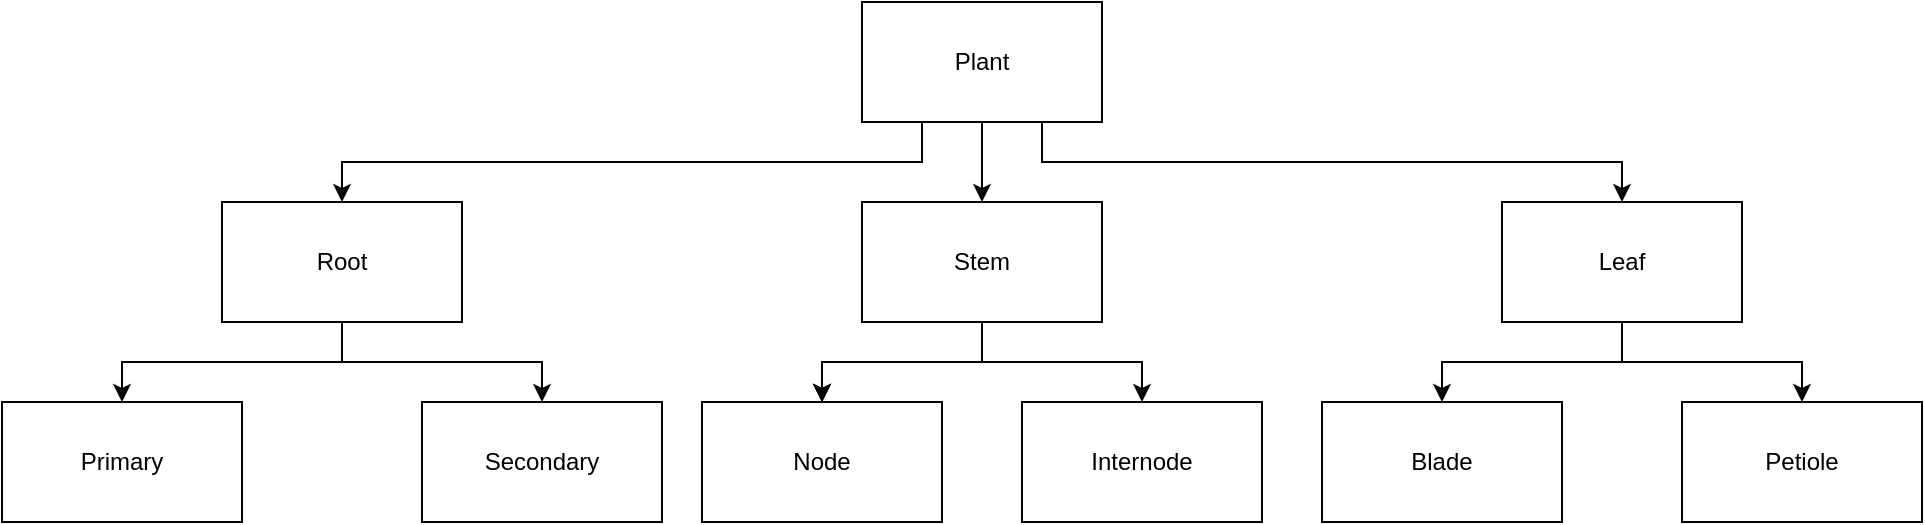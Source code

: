<mxfile version="24.6.4" type="github">
  <diagram name="Page-1" id="10a91c8b-09ff-31b1-d368-03940ed4cc9e">
    <mxGraphModel dx="1290" dy="557" grid="1" gridSize="10" guides="1" tooltips="1" connect="1" arrows="1" fold="1" page="1" pageScale="1" pageWidth="1100" pageHeight="850" background="none" math="0" shadow="0">
      <root>
        <mxCell id="0" />
        <mxCell id="1" parent="0" />
        <mxCell id="EpMARYfI38srTr6eBWt0-3" value="" style="edgeStyle=orthogonalEdgeStyle;rounded=0;orthogonalLoop=1;jettySize=auto;html=1;exitX=0.25;exitY=1;exitDx=0;exitDy=0;" edge="1" parent="1" source="EpMARYfI38srTr6eBWt0-1" target="EpMARYfI38srTr6eBWt0-2">
          <mxGeometry relative="1" as="geometry" />
        </mxCell>
        <mxCell id="EpMARYfI38srTr6eBWt0-5" style="edgeStyle=orthogonalEdgeStyle;rounded=0;orthogonalLoop=1;jettySize=auto;html=1;exitX=0.5;exitY=1;exitDx=0;exitDy=0;entryX=0.5;entryY=0;entryDx=0;entryDy=0;" edge="1" parent="1" source="EpMARYfI38srTr6eBWt0-1" target="EpMARYfI38srTr6eBWt0-4">
          <mxGeometry relative="1" as="geometry" />
        </mxCell>
        <mxCell id="EpMARYfI38srTr6eBWt0-7" style="edgeStyle=orthogonalEdgeStyle;rounded=0;orthogonalLoop=1;jettySize=auto;html=1;exitX=0.75;exitY=1;exitDx=0;exitDy=0;entryX=0.5;entryY=0;entryDx=0;entryDy=0;" edge="1" parent="1" source="EpMARYfI38srTr6eBWt0-1" target="EpMARYfI38srTr6eBWt0-6">
          <mxGeometry relative="1" as="geometry" />
        </mxCell>
        <mxCell id="EpMARYfI38srTr6eBWt0-1" value="Plant" style="rounded=0;whiteSpace=wrap;html=1;" vertex="1" parent="1">
          <mxGeometry x="480" y="40" width="120" height="60" as="geometry" />
        </mxCell>
        <mxCell id="EpMARYfI38srTr6eBWt0-9" value="" style="edgeStyle=orthogonalEdgeStyle;rounded=0;orthogonalLoop=1;jettySize=auto;html=1;" edge="1" parent="1" source="EpMARYfI38srTr6eBWt0-2" target="EpMARYfI38srTr6eBWt0-8">
          <mxGeometry relative="1" as="geometry" />
        </mxCell>
        <mxCell id="EpMARYfI38srTr6eBWt0-11" value="" style="edgeStyle=orthogonalEdgeStyle;rounded=0;orthogonalLoop=1;jettySize=auto;html=1;" edge="1" parent="1" source="EpMARYfI38srTr6eBWt0-2" target="EpMARYfI38srTr6eBWt0-10">
          <mxGeometry relative="1" as="geometry" />
        </mxCell>
        <mxCell id="EpMARYfI38srTr6eBWt0-2" value="Root" style="whiteSpace=wrap;html=1;rounded=0;" vertex="1" parent="1">
          <mxGeometry x="160" y="140" width="120" height="60" as="geometry" />
        </mxCell>
        <mxCell id="EpMARYfI38srTr6eBWt0-13" value="" style="edgeStyle=orthogonalEdgeStyle;rounded=0;orthogonalLoop=1;jettySize=auto;html=1;" edge="1" parent="1" source="EpMARYfI38srTr6eBWt0-4" target="EpMARYfI38srTr6eBWt0-12">
          <mxGeometry relative="1" as="geometry" />
        </mxCell>
        <mxCell id="EpMARYfI38srTr6eBWt0-14" value="" style="edgeStyle=orthogonalEdgeStyle;rounded=0;orthogonalLoop=1;jettySize=auto;html=1;" edge="1" parent="1" source="EpMARYfI38srTr6eBWt0-4" target="EpMARYfI38srTr6eBWt0-12">
          <mxGeometry relative="1" as="geometry" />
        </mxCell>
        <mxCell id="EpMARYfI38srTr6eBWt0-15" value="" style="edgeStyle=orthogonalEdgeStyle;rounded=0;orthogonalLoop=1;jettySize=auto;html=1;" edge="1" parent="1" source="EpMARYfI38srTr6eBWt0-4" target="EpMARYfI38srTr6eBWt0-12">
          <mxGeometry relative="1" as="geometry" />
        </mxCell>
        <mxCell id="EpMARYfI38srTr6eBWt0-17" style="edgeStyle=orthogonalEdgeStyle;rounded=0;orthogonalLoop=1;jettySize=auto;html=1;exitX=0.5;exitY=1;exitDx=0;exitDy=0;entryX=0.5;entryY=0;entryDx=0;entryDy=0;" edge="1" parent="1" source="EpMARYfI38srTr6eBWt0-4" target="EpMARYfI38srTr6eBWt0-16">
          <mxGeometry relative="1" as="geometry" />
        </mxCell>
        <mxCell id="EpMARYfI38srTr6eBWt0-4" value="Stem" style="whiteSpace=wrap;html=1;rounded=0;" vertex="1" parent="1">
          <mxGeometry x="480" y="140" width="120" height="60" as="geometry" />
        </mxCell>
        <mxCell id="EpMARYfI38srTr6eBWt0-19" value="" style="edgeStyle=orthogonalEdgeStyle;rounded=0;orthogonalLoop=1;jettySize=auto;html=1;" edge="1" parent="1" source="EpMARYfI38srTr6eBWt0-6" target="EpMARYfI38srTr6eBWt0-18">
          <mxGeometry relative="1" as="geometry" />
        </mxCell>
        <mxCell id="EpMARYfI38srTr6eBWt0-21" style="edgeStyle=orthogonalEdgeStyle;rounded=0;orthogonalLoop=1;jettySize=auto;html=1;exitX=0.5;exitY=1;exitDx=0;exitDy=0;entryX=0.5;entryY=0;entryDx=0;entryDy=0;" edge="1" parent="1" source="EpMARYfI38srTr6eBWt0-6" target="EpMARYfI38srTr6eBWt0-20">
          <mxGeometry relative="1" as="geometry" />
        </mxCell>
        <mxCell id="EpMARYfI38srTr6eBWt0-6" value="Leaf" style="whiteSpace=wrap;html=1;rounded=0;" vertex="1" parent="1">
          <mxGeometry x="800" y="140" width="120" height="60" as="geometry" />
        </mxCell>
        <mxCell id="EpMARYfI38srTr6eBWt0-8" value="Primary" style="whiteSpace=wrap;html=1;rounded=0;" vertex="1" parent="1">
          <mxGeometry x="50" y="240" width="120" height="60" as="geometry" />
        </mxCell>
        <mxCell id="EpMARYfI38srTr6eBWt0-10" value="Secondary" style="whiteSpace=wrap;html=1;rounded=0;" vertex="1" parent="1">
          <mxGeometry x="260" y="240" width="120" height="60" as="geometry" />
        </mxCell>
        <mxCell id="EpMARYfI38srTr6eBWt0-12" value="Node" style="whiteSpace=wrap;html=1;rounded=0;" vertex="1" parent="1">
          <mxGeometry x="400" y="240" width="120" height="60" as="geometry" />
        </mxCell>
        <mxCell id="EpMARYfI38srTr6eBWt0-16" value="Internode" style="whiteSpace=wrap;html=1;rounded=0;" vertex="1" parent="1">
          <mxGeometry x="560" y="240" width="120" height="60" as="geometry" />
        </mxCell>
        <mxCell id="EpMARYfI38srTr6eBWt0-18" value="Blade" style="whiteSpace=wrap;html=1;rounded=0;" vertex="1" parent="1">
          <mxGeometry x="710" y="240" width="120" height="60" as="geometry" />
        </mxCell>
        <mxCell id="EpMARYfI38srTr6eBWt0-20" value="Petiole" style="whiteSpace=wrap;html=1;rounded=0;" vertex="1" parent="1">
          <mxGeometry x="890" y="240" width="120" height="60" as="geometry" />
        </mxCell>
      </root>
    </mxGraphModel>
  </diagram>
</mxfile>
